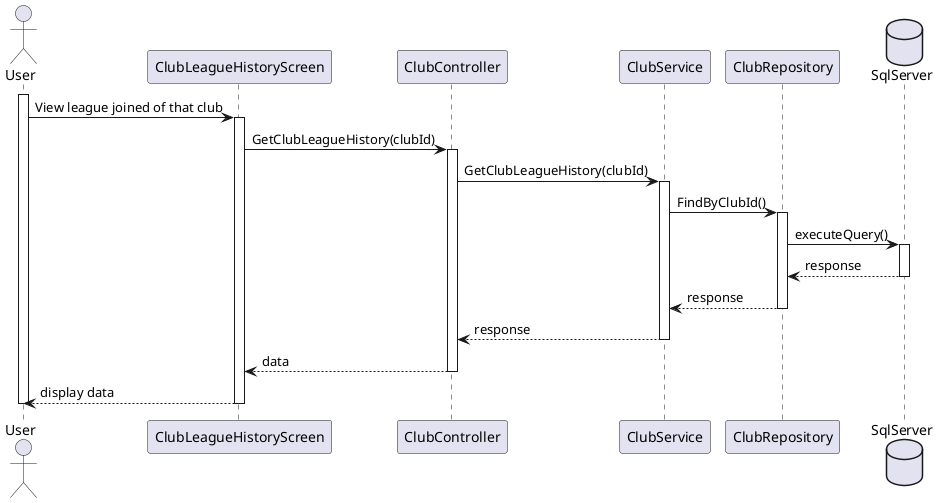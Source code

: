@startuml View Club League History
actor User
participant ClubLeagueHistoryScreen
participant ClubController
participant ClubService
participant ClubRepository
database SqlServer

activate User
    User -> ClubLeagueHistoryScreen: View league joined of that club
    activate ClubLeagueHistoryScreen
        ClubLeagueHistoryScreen -> ClubController: GetClubLeagueHistory(clubId)
        activate ClubController
            ClubController -> ClubService: GetClubLeagueHistory(clubId)
            activate ClubService
                ClubService -> ClubRepository: FindByClubId()
                activate ClubRepository
                    ClubRepository -> SqlServer: executeQuery()
                    activate SqlServer
                        SqlServer --> ClubRepository: response
                    deactivate SqlServer
                    ClubRepository --> ClubService: response
                deactivate ClubRepository
                ClubService --> ClubController: response
            deactivate ClubService
            ClubController ---> ClubLeagueHistoryScreen: data
        deactivate ClubController
        ClubLeagueHistoryScreen --> User: display data
    deactivate ClubLeagueHistoryScreen
deactivate User
@enduml